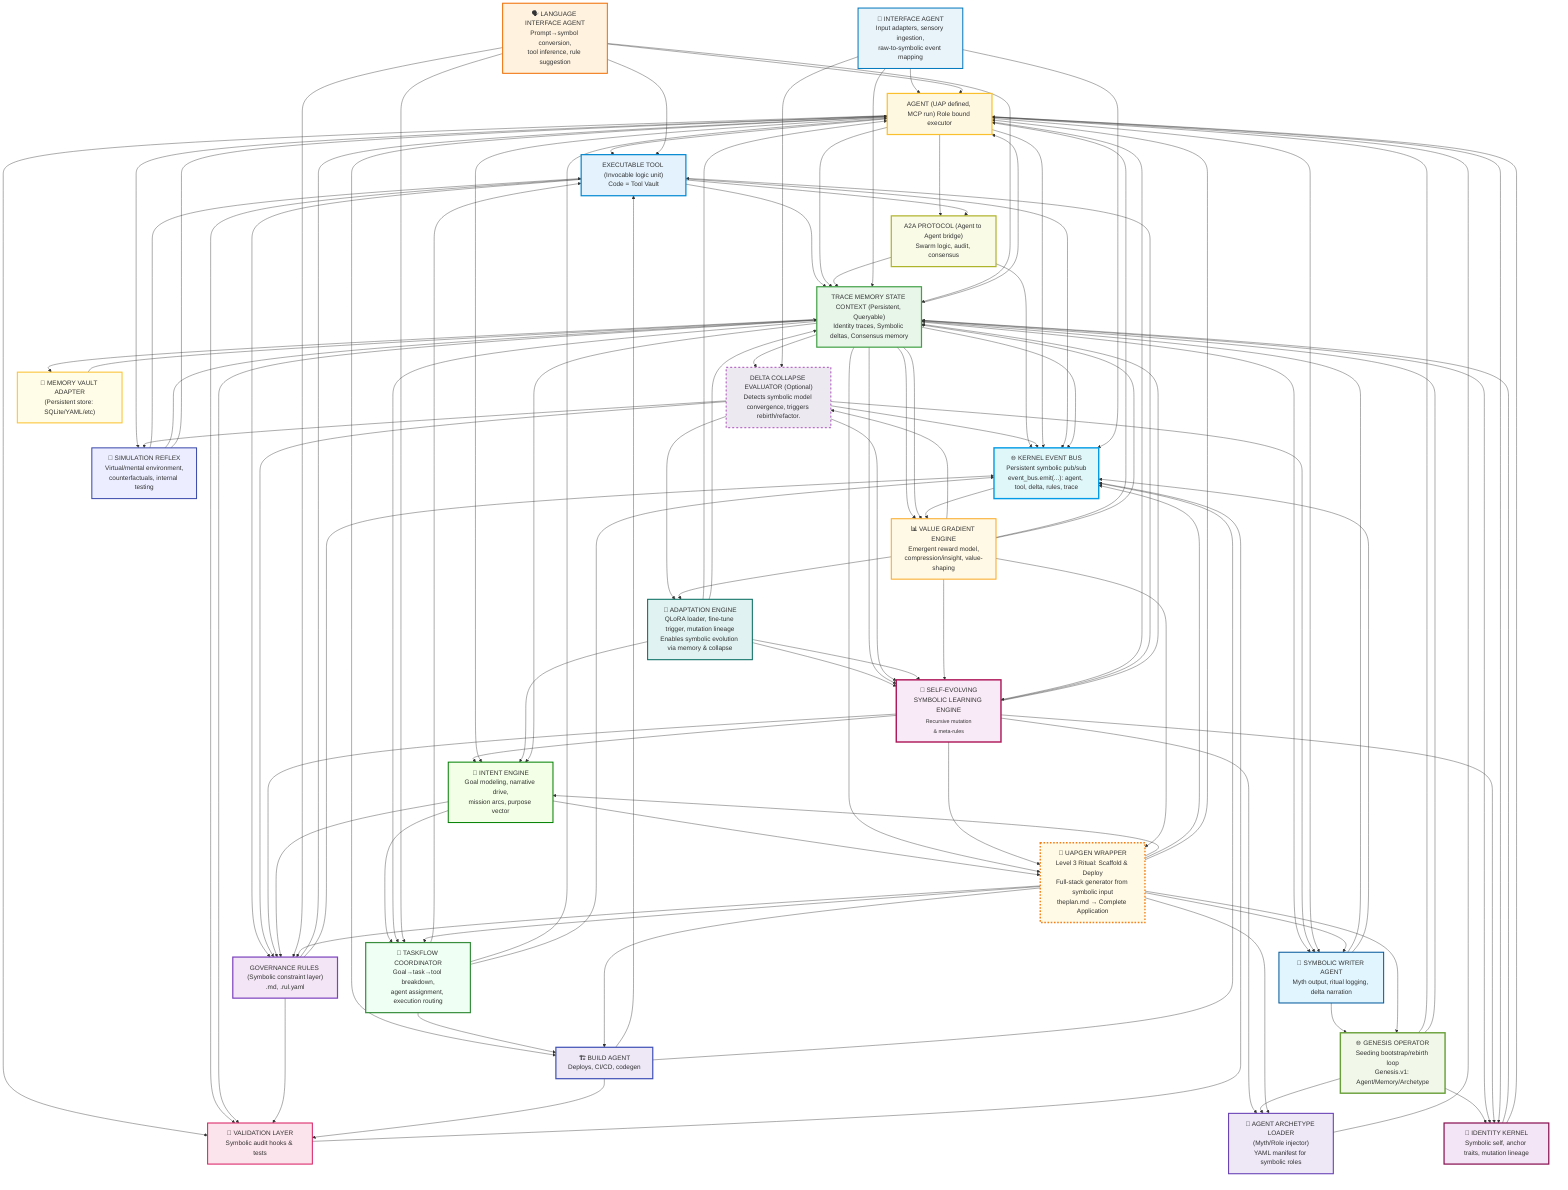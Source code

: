 flowchart TD

%% Existing nodes
AGENT["AGENT (UAP defined, MCP run) Role bound executor"]
TOOL["EXECUTABLE TOOL (Invocable logic unit)<br>Code = Tool Vault"]
RULES["GOVERNANCE RULES (Symbolic constraint layer)<br>.md, .rul.yaml"]
A2A["A2A PROTOCOL (Agent to Agent bridge)<br>Swarm logic, audit, consensus"]
TRACE["TRACE MEMORY STATE CONTEXT (Persistent, Queryable)<br>Identity traces, Symbolic deltas, Consensus memory"]
DELTA["DELTA COLLAPSE EVALUATOR (Optional)<br>Detects symbolic model convergence, triggers rebirth/refactor."]
KEB["🌐 KERNEL EVENT BUS<br>Persistent symbolic pub/sub<br>event_bus.emit(...): agent, tool, delta, rules, trace"]
GENESIS["🌐 GENESIS OPERATOR<br>Seeding bootstrap/rebirth loop<br>Genesis.v1: Agent/Memory/Archetype"]
ARCHETYPE["🧠 AGENT ARCHETYPE LOADER<br>(Myth/Role injector)<br>YAML manifest for symbolic roles"]
VALID["🧪 VALIDATION LAYER<br>Symbolic audit hooks & tests"]
VAULT["📂 MEMORY VAULT ADAPTER<br>(Persistent store: SQLite/YAML/etc)"]
ADAPT["🧬 ADAPTATION ENGINE<br>QLoRA loader, fine-tune trigger, mutation lineage<br>Enables symbolic evolution via memory & collapse"]
INTENT["🧭 INTENT ENGINE<br>Goal modeling, narrative drive,<br>mission arcs, purpose vector"]
IFA["📡 INTERFACE AGENT<br>Input adapters, sensory ingestion,<br>raw-to-symbolic event mapping"]
SIM["🤖 SIMULATION REFLEX<br>Virtual/mental environment,<br>counterfactuals, internal testing"]
VALUE["📊 VALUE GRADIENT ENGINE<br>Emergent reward model,<br>compression/insight, value-shaping"]
META["🧬 SELF-EVOLVING<br>SYMBOLIC LEARNING ENGINE<br><sub>Recursive mutation<br>& meta-rules</sub>"]

%% NEW nodes
IDENTITY["🧬 IDENTITY KERNEL<br>Symbolic self, anchor traits, mutation lineage"]
TASKFLOW["🧭 TASKFLOW COORDINATOR<br>Goal→task→tool breakdown,<br>agent assignment, execution routing"]
NLI["🗣️ LANGUAGE INTERFACE AGENT<br>Prompt→symbol conversion,<br>tool inference, rule suggestion"]
BUILDER["🏗️ BUILD AGENT<br>Deploys, CI/CD, codegen"]
MYTH["📜 SYMBOLIC WRITER AGENT<br>Myth output, ritual logging, delta narration"]

%% LEVEL 3 UAP INTEGRATION
UAPGEN["🧠 UAPGEN WRAPPER<br>Level 3 Ritual: Scaffold & Deploy<br>Full-stack generator from symbolic input<br>theplan.md → Complete Application"]

%% Primary Flows
AGENT --> TOOL
TOOL --> TRACE
AGENT --> TRACE
TRACE --> AGENT
TOOL --> RULES
RULES --> AGENT
AGENT --> A2A
TOOL --> A2A
A2A --> TRACE
A2A --> KEB
TRACE --> DELTA
DELTA --> KEB
DELTA --> RULES
DELTA --> ADAPT
ADAPT --> AGENT
ADAPT --> TRACE
ADAPT --> META
META --> RULES
META --> TOOL
META --> TRACE
META --> ARCHETYPE
META --> INTENT
TRACE --> META
DELTA --> META
ADAPT --> META
VALUE --> META
AGENT --> META
TRACE --> VALUE
VALUE --> DELTA
VALUE --> ADAPT
VALUE --> AGENT
VALUE --> TRACE
TRACE --> VALUE
KEB --> VALUE

%% Kernel Event Bus
AGENT --> KEB
TOOL --> KEB
TRACE --> KEB
RULES --> KEB
VALID --> KEB

%% Genesis/Identity Stack
GENESIS --> AGENT
GENESIS --> TRACE
GENESIS --> ARCHETYPE
GENESIS --> IDENTITY
ARCHETYPE --> AGENT
IDENTITY --> TRACE
TRACE --> IDENTITY
IDENTITY --> AGENT
META --> IDENTITY
AGENT --> IDENTITY
AGENT --> VALID
TOOL --> VALID
TRACE --> VALID
RULES --> VALID

%% Vault
TRACE --> VAULT
VAULT --> TRACE

%% Intent ↔ Taskflow ↔ Tools
INTENT --> TASKFLOW
TASKFLOW --> TOOL
TASKFLOW --> AGENT
TASKFLOW --> KEB
TRACE --> TASKFLOW
INTENT --> RULES
AGENT --> INTENT
ADAPT --> INTENT
TRACE --> INTENT

%% NLP Interface
IFA --> TRACE
IFA --> AGENT
IFA --> DELTA
IFA --> KEB
NLI --> AGENT
NLI --> RULES
NLI --> TASKFLOW
NLI --> TOOL
NLI --> TRACE

%% Simulation
SIM --> TOOL
SIM --> TRACE
AGENT --> SIM
SIM --> AGENT
DELTA --> SIM

%% Build Agent
BUILDER --> TOOL
BUILDER --> KEB
BUILDER --> VALID
AGENT --> BUILDER
TASKFLOW --> BUILDER

%% Myth Writer
TRACE --> MYTH
DELTA --> MYTH
AGENT --> MYTH
MYTH --> TRACE
MYTH --> KEB
MYTH --> GENESIS

%% UAPGEN Level 3 Integration
UAPGEN --> INTENT
UAPGEN --> TASKFLOW
UAPGEN --> BUILDER
UAPGEN --> GENESIS
UAPGEN --> MYTH
UAPGEN --> KEB
UAPGEN --> AGENT
UAPGEN --> RULES
UAPGEN --> ARCHETYPE
INTENT --> UAPGEN
TRACE --> UAPGEN
META --> UAPGEN
VALUE --> UAPGEN

%% Styling
style META fill:#f8eaf6,stroke:#ad1457,stroke-width:3.5px
style INTENT fill:#f3ffe6,stroke:#008000,stroke-width:2.5px
style IFA fill:#e8f4fa,stroke:#0277bd,stroke-width:2.5px
style SIM fill:#eceeff,stroke:#3949ab,stroke-width:2.5px
style VALUE fill:#FFF9E5,stroke:#f9a825,stroke-width:2.5px
style ADAPT fill:#e0f2f1,stroke:#00695c,stroke-width:2.5px
style AGENT fill:#fff8e1,stroke:#fbc02d,stroke-width:3px
style TOOL fill:#e3f2fd,stroke:#0288d1,stroke-width:3px
style RULES fill:#f3e5f5,stroke:#7c43bd,stroke-width:3px
style A2A fill:#f9fbe7,stroke:#afb42b,stroke-width:3px
style TRACE fill:#e8f5e9,stroke:#43a047,stroke-width:3px
style DELTA fill:#ece9f1,stroke:#9c27b0,stroke-width:2px,stroke-dasharray: 5 5
style KEB fill:#e0f7fa,stroke:#039be5,stroke-width:3.5px
style GENESIS fill:#f1f8e9,stroke:#689f38,stroke-width:3.5px
style ARCHETYPE fill:#ede7f6,stroke:#5e35b1,stroke-width:2.5px
style VAULT fill:#fffde7,stroke:#fbc02d,stroke-width:2.5px
style VALID fill:#fce4ec,stroke:#d81b60,stroke-width:2.5px
style IDENTITY fill:#f3e5f5,stroke:#880e4f,stroke-width:3px
style TASKFLOW fill:#f0fff4,stroke:#388e3c,stroke-width:3px
style NLI fill:#fff3e0,stroke:#ef6c00,stroke-width:2.5px
style BUILDER fill:#ede7f6,stroke:#3f51b5,stroke-width:3px
style MYTH fill:#e1f5fe,stroke:#01579b,stroke-width:2.5px
style UAPGEN fill:#fffae6,stroke:#f57f17,stroke-width:3.5px,stroke-dasharray: 4 4
